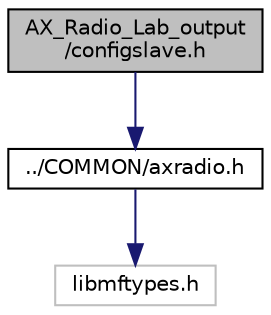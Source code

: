 digraph "AX_Radio_Lab_output/configslave.h"
{
 // LATEX_PDF_SIZE
  edge [fontname="Helvetica",fontsize="10",labelfontname="Helvetica",labelfontsize="10"];
  node [fontname="Helvetica",fontsize="10",shape=record];
  Node0 [label="AX_Radio_Lab_output\l/configslave.h",height=0.2,width=0.4,color="black", fillcolor="grey75", style="filled", fontcolor="black",tooltip=" "];
  Node0 -> Node1 [color="midnightblue",fontsize="10",style="solid",fontname="Helvetica"];
  Node1 [label="../COMMON/axradio.h",height=0.2,width=0.4,color="black", fillcolor="white", style="filled",URL="$axradio_8h.html",tooltip="Macro definition for Radio Modes & Error types."];
  Node1 -> Node2 [color="midnightblue",fontsize="10",style="solid",fontname="Helvetica"];
  Node2 [label="libmftypes.h",height=0.2,width=0.4,color="grey75", fillcolor="white", style="filled",tooltip=" "];
}
